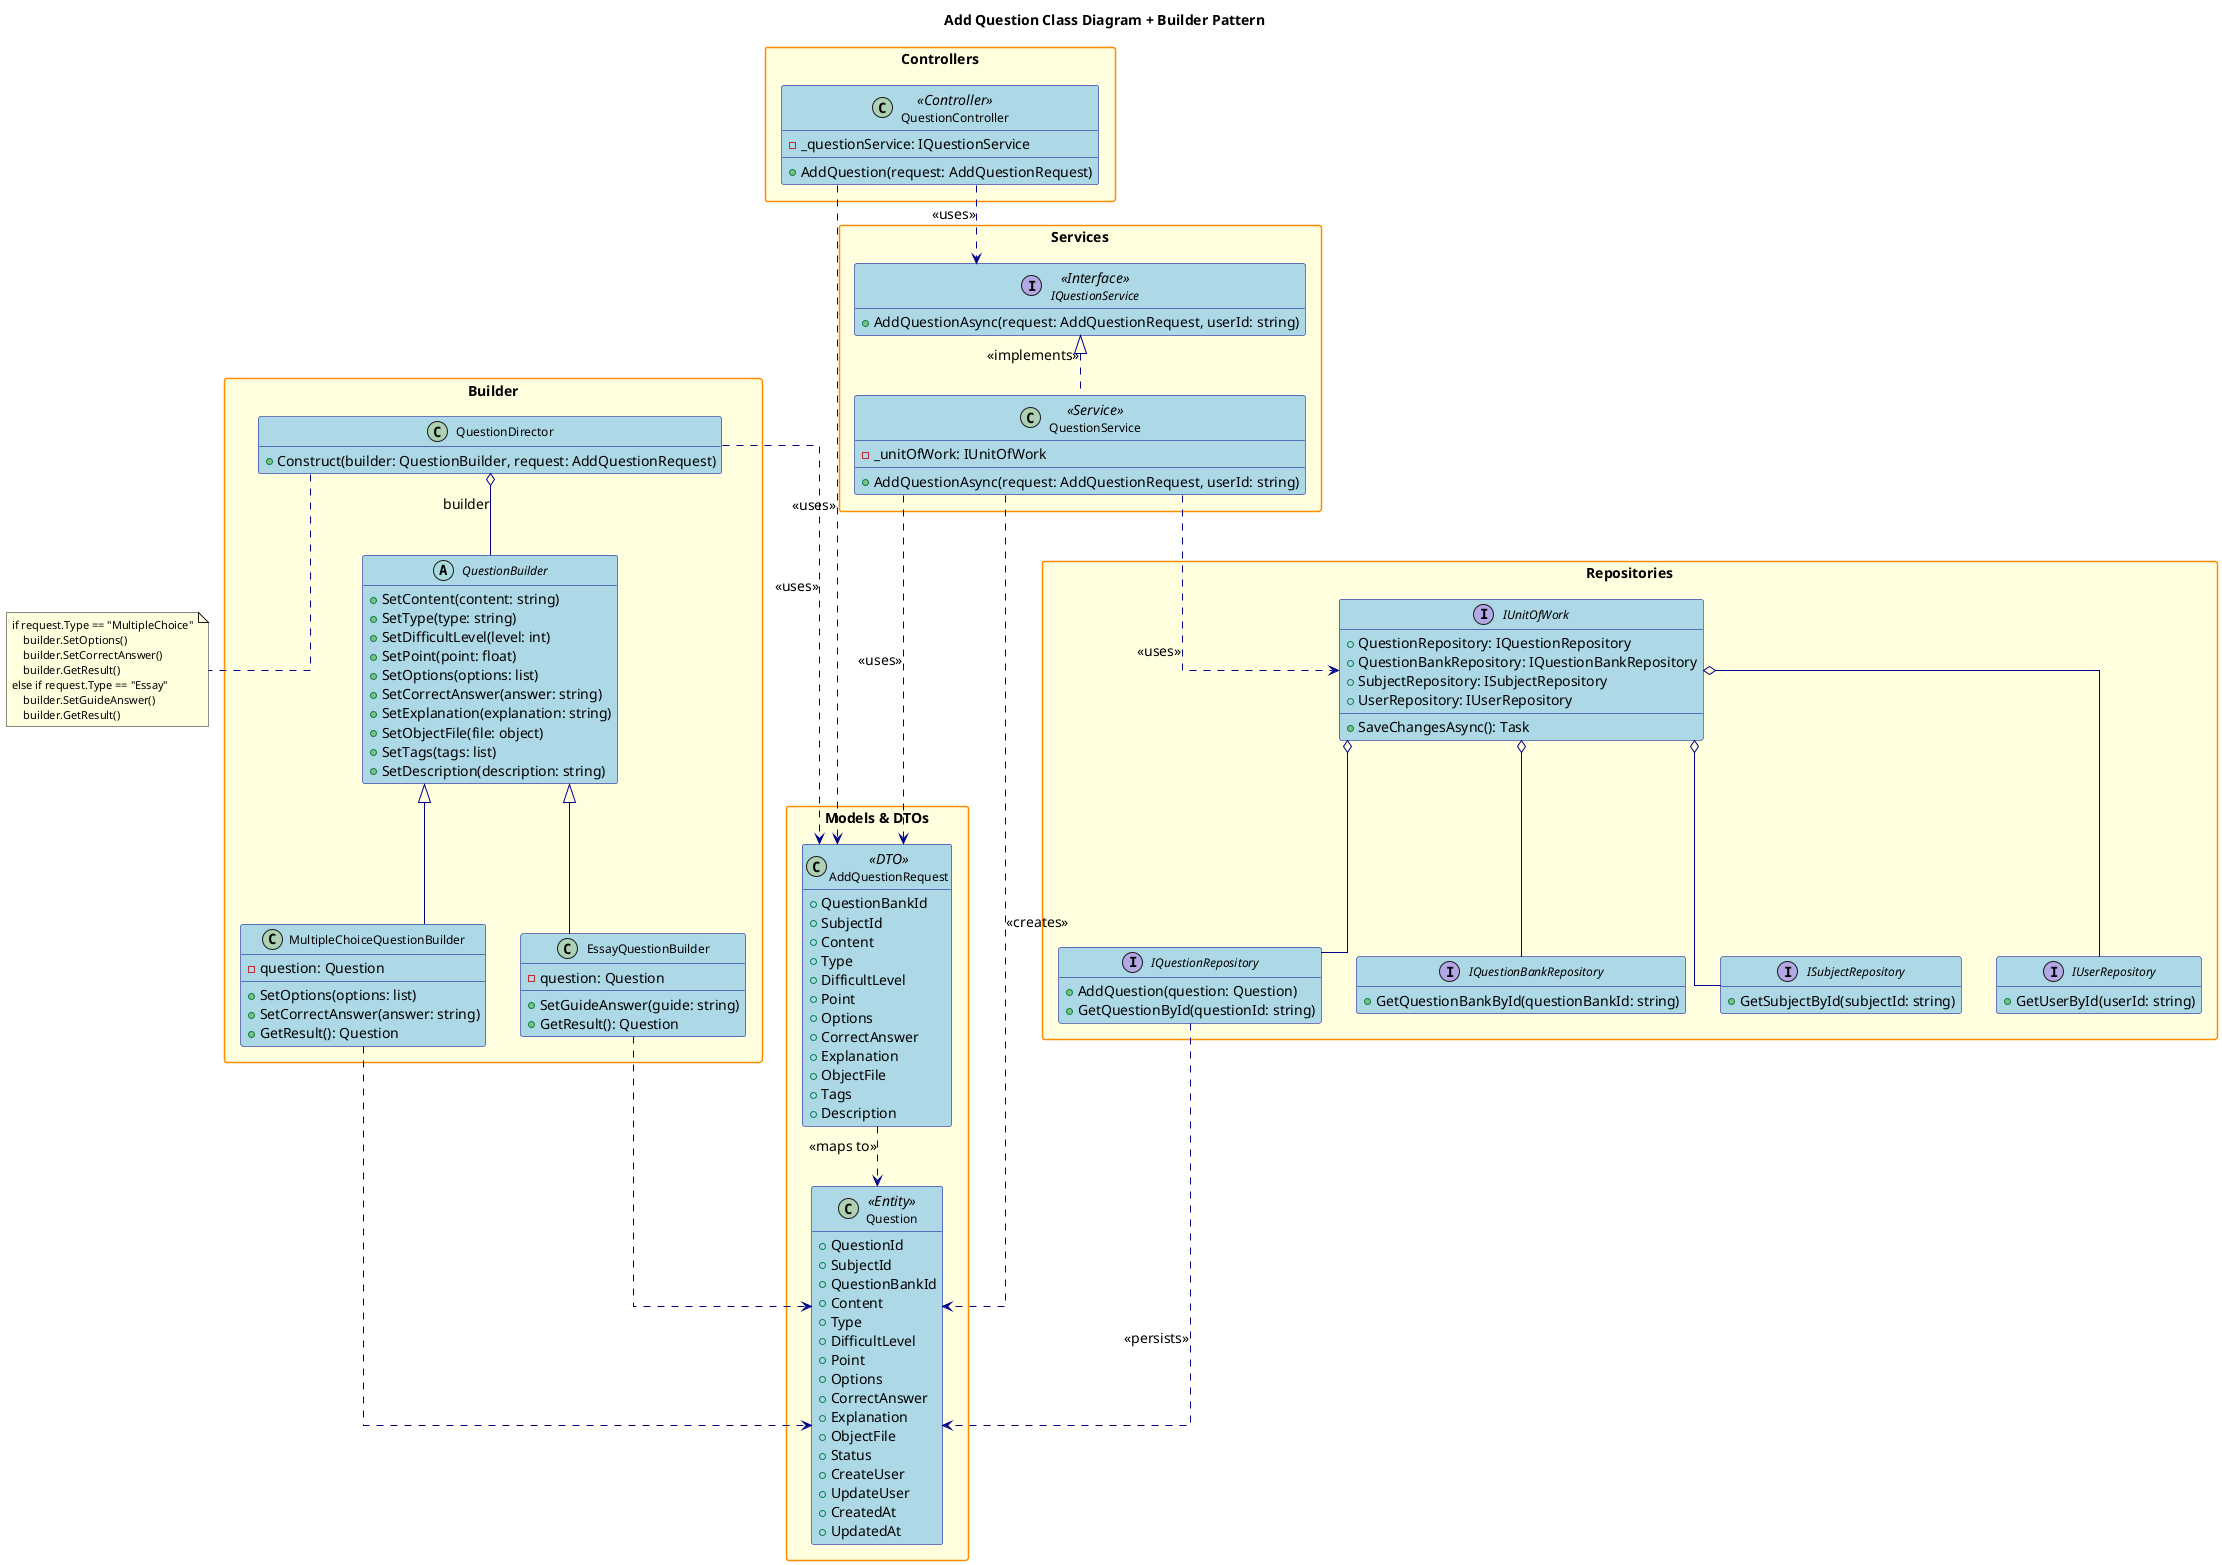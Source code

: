 @startuml
'Add Question Class Diagram + Builder Pattern

hide empty members
skinparam packageStyle rectangle
skinparam linetype ortho
skinparam defaultFontSize 14
skinparam defaultFontName Arial
skinparam classFontSize 12
skinparam classFontName Arial
skinparam noteFontSize 11
skinparam noteFontName Arial

skinparam class {
    BackgroundColor LightBlue
    BorderColor DarkBlue
    ArrowColor DarkBlue
    FontSize 12
}

skinparam package {
    BackgroundColor LightYellow
    BorderColor DarkOrange
    FontSize 14
    FontStyle bold
}
skinparam interface {
    BackgroundColor LightGreen
    BorderColor DarkGreen
    FontSize 12
}

title Add Question Class Diagram + Builder Pattern

package "Controllers" {
    class QuestionController <<Controller>> {
        - _questionService: IQuestionService
        + AddQuestion(request: AddQuestionRequest)
    }
}

package "Services" {
    interface IQuestionService <<Interface>> {
        + AddQuestionAsync(request: AddQuestionRequest, userId: string)
    }
    class QuestionService <<Service>> {
        - _unitOfWork: IUnitOfWork
        + AddQuestionAsync(request: AddQuestionRequest, userId: string)
    }
}

package "Repositories" {
    interface IUnitOfWork {
        + QuestionRepository: IQuestionRepository
        + QuestionBankRepository: IQuestionBankRepository
        + SubjectRepository: ISubjectRepository
        + UserRepository: IUserRepository
        + SaveChangesAsync(): Task
    }

    interface IQuestionRepository {
        + AddQuestion(question: Question)
        + GetQuestionById(questionId: string)
    }
    interface IQuestionBankRepository {
        + GetQuestionBankById(questionBankId: string)
    }
    interface ISubjectRepository {
        + GetSubjectById(subjectId: string)
    }
    interface IUserRepository {
        + GetUserById(userId: string)
    }
}

package "Models & DTOs" {
    class AddQuestionRequest <<DTO>> {
        + QuestionBankId
        + SubjectId
        + Content
        + Type
        + DifficultLevel
        + Point
        + Options
        + CorrectAnswer
        + Explanation
        + ObjectFile
        + Tags
        + Description
    }
    class Question <<Entity>> {
        + QuestionId
        + SubjectId
        + QuestionBankId
        + Content
        + Type
        + DifficultLevel
        + Point
        + Options
        + CorrectAnswer
        + Explanation
        + ObjectFile
        + Status
        + CreateUser
        + UpdateUser
        + CreatedAt
        + UpdatedAt
    }
}

package "Builder" {
    class QuestionDirector {
        +Construct(builder: QuestionBuilder, request: AddQuestionRequest)
    }
    abstract class QuestionBuilder {
        +SetContent(content: string)
        +SetType(type: string)
        +SetDifficultLevel(level: int)
        +SetPoint(point: float)
        +SetOptions(options: list)
        +SetCorrectAnswer(answer: string)
        +SetExplanation(explanation: string)
        +SetObjectFile(file: object)
        +SetTags(tags: list)
        +SetDescription(description: string)
    }
    class MultipleChoiceQuestionBuilder {
        +SetOptions(options: list)
        +SetCorrectAnswer(answer: string)
        +GetResult(): Question
        - question: Question
    }
    class EssayQuestionBuilder {
        +SetGuideAnswer(guide: string)
        +GetResult(): Question
        - question: Question
    }
}

' Relationships
QuestionController ..> IQuestionService : <<uses>>
QuestionController ..> AddQuestionRequest : <<uses>>
IQuestionService <|.. QuestionService : <<implements>>
QuestionService ..> IUnitOfWork : <<uses>>
QuestionService ..> AddQuestionRequest : <<uses>>
QuestionService ..> Question : <<creates>>
IQuestionRepository ..> Question : <<persists>>
AddQuestionRequest ..> Question : <<maps to>>

' IUnitOfWork contains Repositories
IUnitOfWork o-- IQuestionRepository
IUnitOfWork o-- IQuestionBankRepository
IUnitOfWork o-- ISubjectRepository
IUnitOfWork o-- IUserRepository

' Builder pattern relationships
QuestionDirector o-- QuestionBuilder : builder
QuestionBuilder <|-- MultipleChoiceQuestionBuilder
QuestionBuilder <|-- EssayQuestionBuilder
MultipleChoiceQuestionBuilder ..> Question
EssayQuestionBuilder ..> Question
QuestionDirector ..> AddQuestionRequest : <<uses>>

note bottom of QuestionDirector
if request.Type == "MultipleChoice"
    builder.SetOptions()
    builder.SetCorrectAnswer()
    builder.GetResult()
else if request.Type == "Essay"
    builder.SetGuideAnswer()
    builder.GetResult()
end note

@enduml
